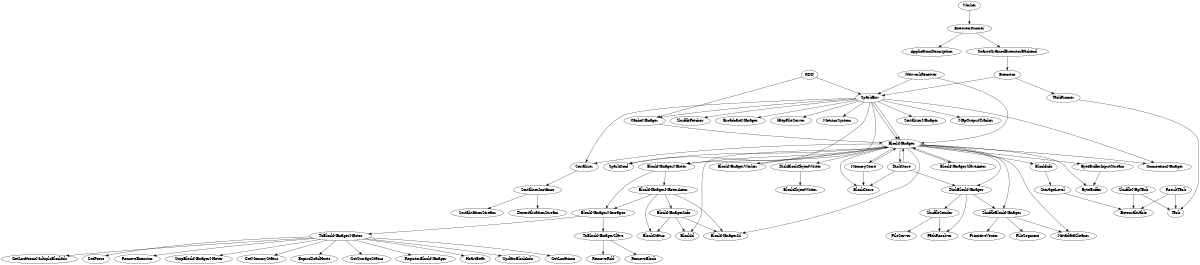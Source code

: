 digraph G {
  size = "8, 15";
  ranksep=.75;
  StorageLevel -> Externalizable;
  BlockInfo -> StorageLevel;
  BlockManager -> BlockInfo;
  BlockManager -> ShuffleBlockManager;
  BlockManager -> DiskBlockManager;
  DiskBlockManager -> ShuffleBlockManager;
  BlockManager -> MemoryStore;
  BlockManager -> DiskStore;
  BlockManager -> BlockStore;
  BlockManager -> ConnectionManager;
  BlockManager -> BlockManagerSlaveActor;
  BlockManager -> MetadataCleaner;
  BlockManager -> Serializer;
  BlockManager -> SparkConf;
  BlockManager -> BlockId;
  BlockManager -> BlockManagerId;
  BlockManager -> BlockManagerMaster;
  MemoryStore -> BlockStore;
  BlockManager -> ByteBufferInputStream;
  ByteBufferInputStream -> ByteBuffer;
  BlockManager -> ByteBuffer;
  Serializer -> SerializerInstance;
  SerializerInstance -> SerializationStream;
  SerializerInstance -> DeserializationStream;
  MemoryStore -> BlockManager;
  DiskStore -> BlockManager;
  DiskStore -> DiskBlockManager;
  DiskStore -> BlockStore;
  ShuffleBlockManager -> MetadataCleaner;
  ShuffleBlockManager -> PrimitiveVector;
  ShuffleBlockManager -> FileSegment;
  DiskBlockManager -> PathResolver;
  DiskBlockManager -> ShuffleSender;
  ShuffleSender -> PathResolver;
  ShuffleSender -> FileServer;
  BlockManager -> BlockManagerWorker;
  BlockManagerWorker -> BlockManager;
  BlockManager -> DiskBlockObjectWriter;
  DiskBlockObjectWriter -> BlockObjectWriter;
  BlockManagerSlaveActor -> BlockManager;
  SparkEnv -> BlockManagerMaster;
  BlockManagerMaster -> BlockManagerMasterActor;
  BlockManagerMessages -> ToBlockManagerSlave;
  ToBlockManagerSlave -> RemoveBlock;
  ToBlockManagerSlave -> RemoveRdd;
  BlockManagerMessages -> ToBlockManagerMaster;
  ToBlockManagerMaster -> RegisterBlockManager;
  ToBlockManagerMaster -> HeartBeat;
  ToBlockManagerMaster -> UpdateBlockInfo;
  ToBlockManagerMaster -> GetLocations;
  ToBlockManagerMaster -> GetLocationsMultipleBlockIds;
  ToBlockManagerMaster -> GetPeers;
  ToBlockManagerMaster -> RemoveExecutor;
  ToBlockManagerMaster -> StopBlockManagerMaster;
  ToBlockManagerMaster -> GetMemoryStatus;
  ToBlockManagerMaster -> ExpireDeadHosts;
  ToBlockManagerMaster -> GetStorageStatus;
  BlockManagerMaster -> BlockManagerMessages;
  BlockManagerMasterActor -> BlockManagerId;
  BlockManagerMasterActor -> BlockManagerMessages;
  BlockManagerMasterActor -> BlockStatus;
  BlockManagerMasterActor -> BlockManagerInfo;
  BlockManagerInfo -> BlockManagerId;
  BlockManagerInfo -> BlockStatus;
  BlockManagerInfo -> BlockId;
  SparkEnv -> BlockManager;
  NetworkReceiver -> SparkEnv;
  NetworkReceiver -> BlockManager;
  CacheManager -> BlockManager;
  SparkEnv -> CacheManager;
  SparkEnv -> SerializerManager;
  SparkEnv -> Serializer;
  SparkEnv -> MapOutputTracker;
  SparkEnv -> ShuffleFetcher;
  SparkEnv -> BroadcastManager;
  SparkEnv -> ConnectionManager;
  SparkEnv -> HttpFileServer;
  SparkEnv -> MetricsSystem;
  SparkEnv -> SparkConf;
  Worker -> ExecutorRunner;
  ExecutorRunner -> ApplicationDescription;
  ExecutorRunner -> CoarseGrainedExecutorBackend;
  CoarseGrainedExecutorBackend -> Executor;
  Executor -> SparkEnv;
  RDD -> SparkEnv;
  RDD -> CacheManager;
  SparkEnv -> BlockManager;
  Executor -> TaskRunner;
  TaskRunner -> Task;
  ShuffleMapTask -> Task;
  ResultTask -> Task;
  ShuffleMapTask -> Externalizable;
  ResultTask -> Externalizable;
}
